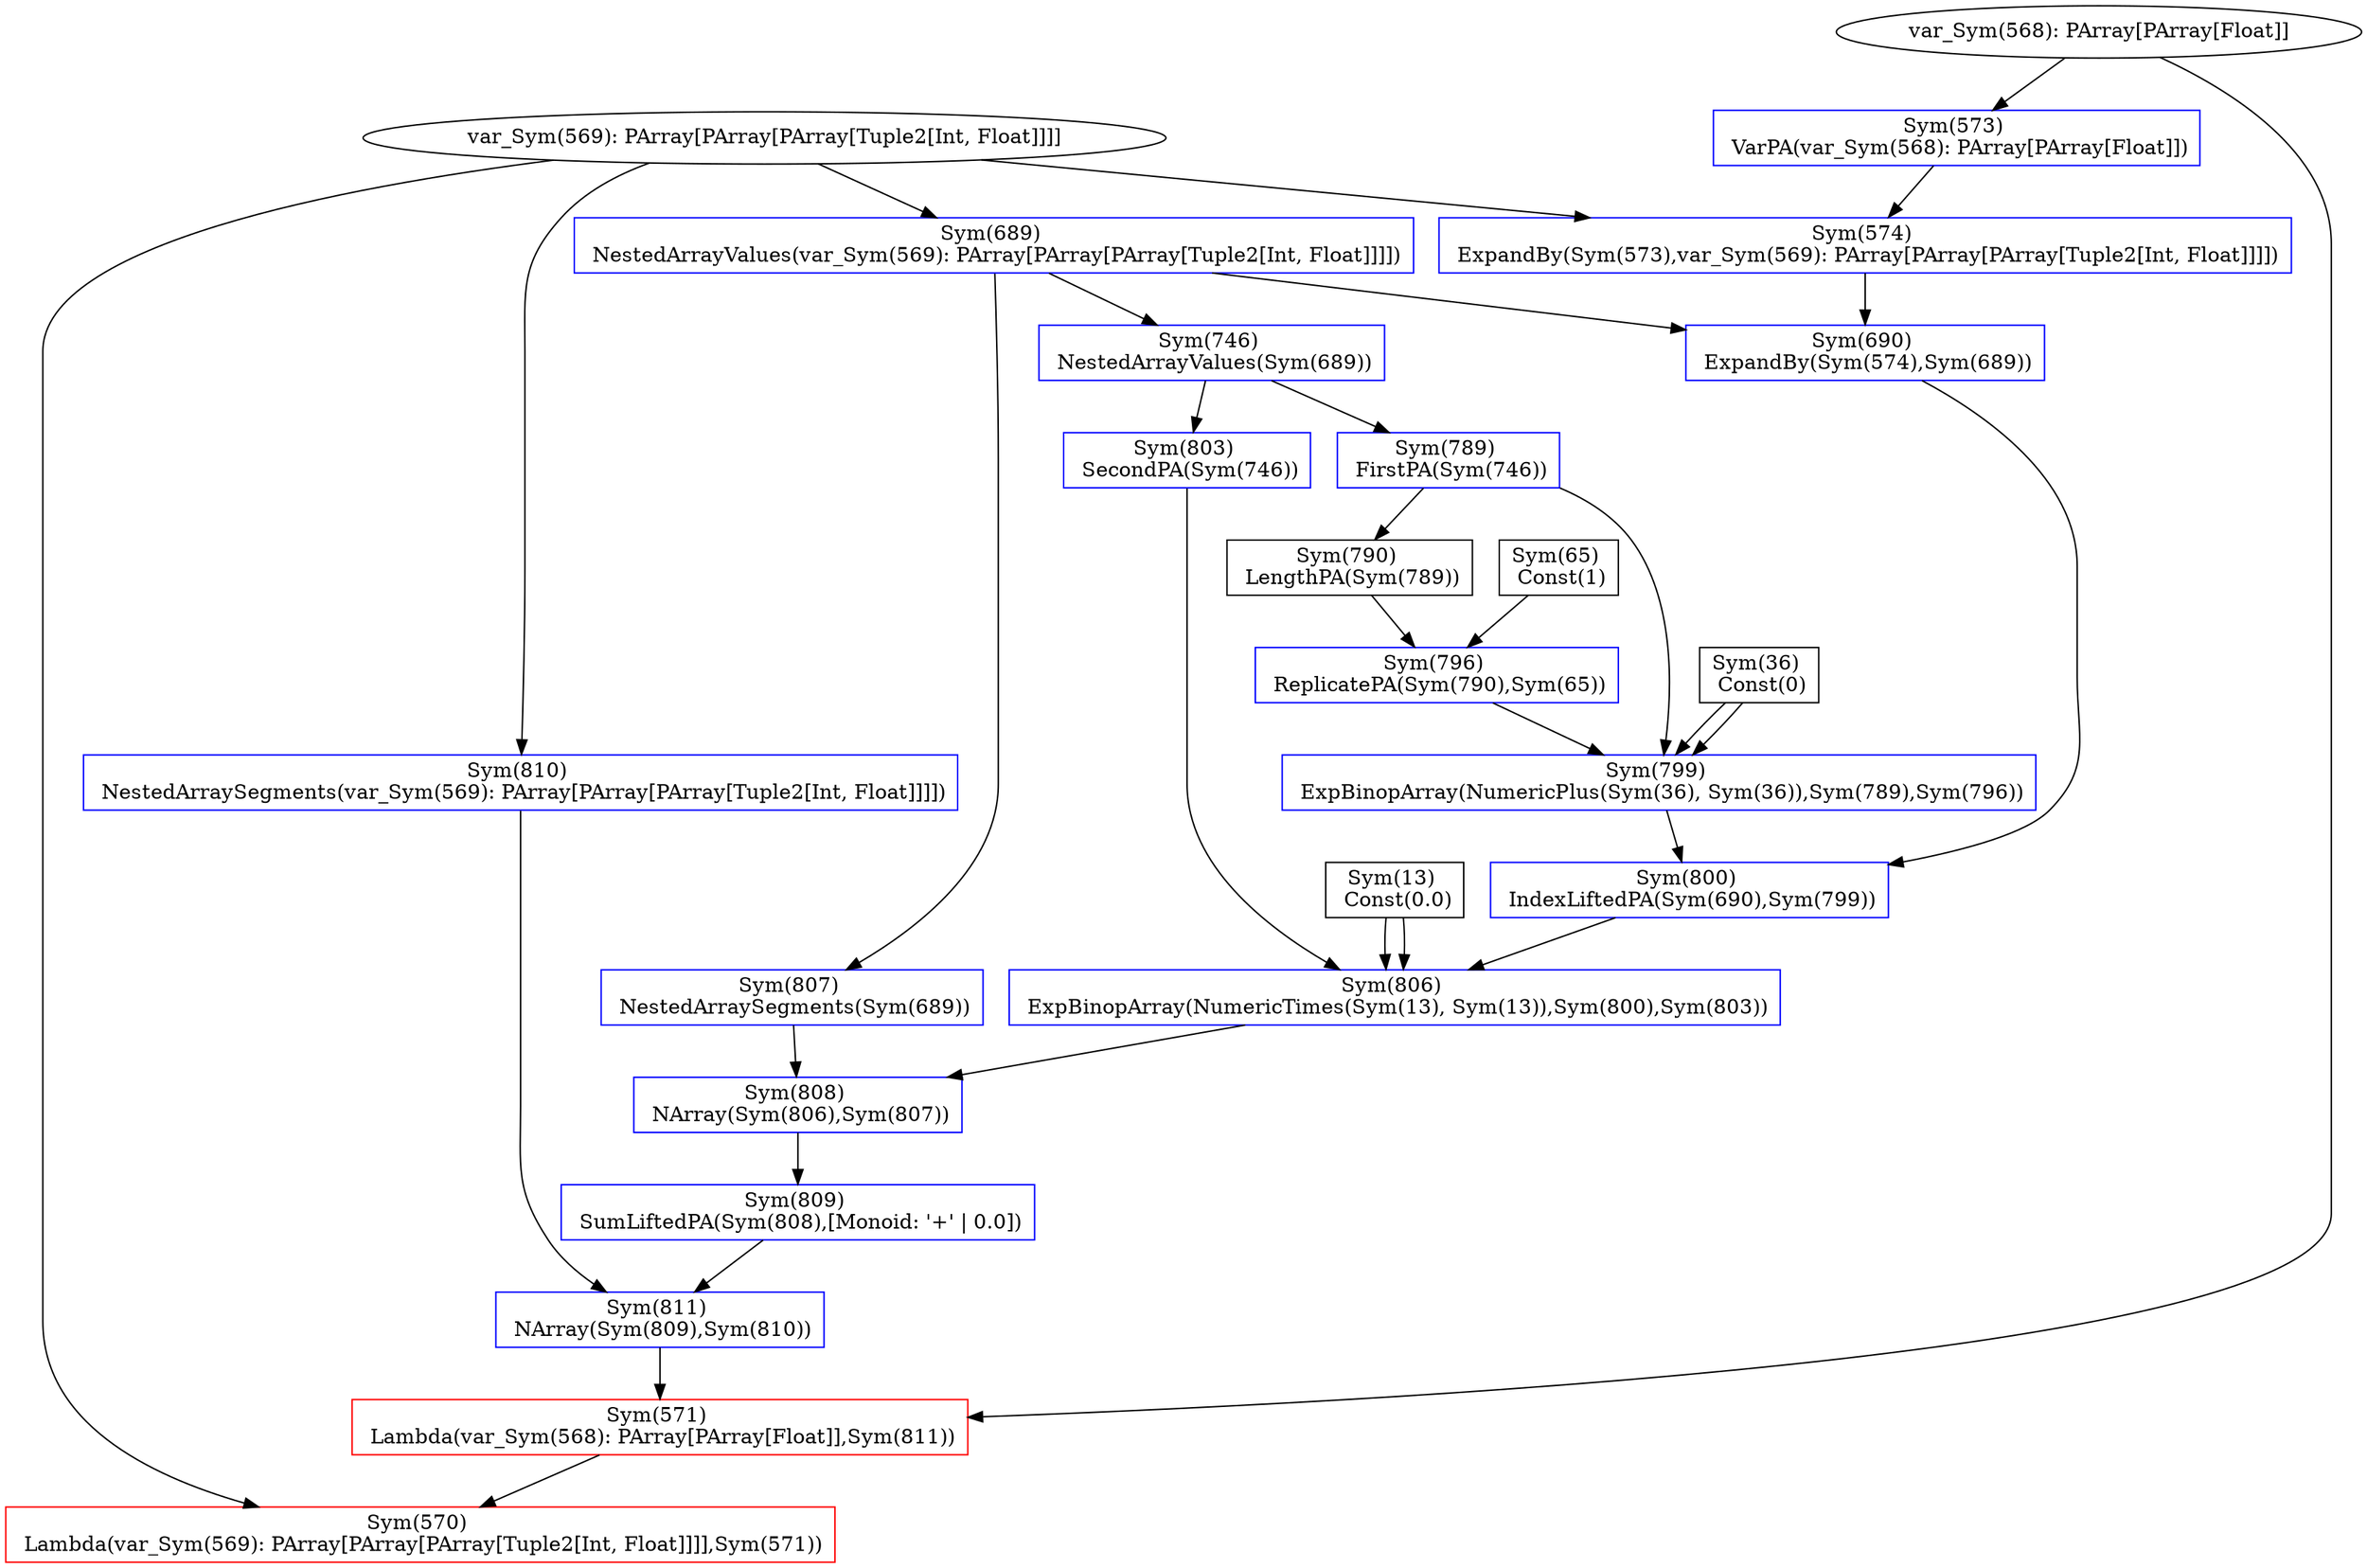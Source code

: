 digraph G {
"Sym(13)" [
label="Sym(13) \n Const(0.0)"
shape=box
]
"Sym(573)" [
label="Sym(573) \n VarPA(var_Sym(568): PArray[PArray[Float]])"
shape=box
color=blue
]
"var_Sym(568): PArray[PArray[Float]]" -> "Sym(573)"
"Sym(574)" [
label="Sym(574) \n ExpandBy(Sym(573),var_Sym(569): PArray[PArray[PArray[Tuple2[Int, Float]]]])"
shape=box
color=blue
]
"Sym(573)" -> "Sym(574)"
"var_Sym(569): PArray[PArray[PArray[Tuple2[Int, Float]]]]" -> "Sym(574)"
"Sym(689)" [
label="Sym(689) \n NestedArrayValues(var_Sym(569): PArray[PArray[PArray[Tuple2[Int, Float]]]])"
shape=box
color=blue
]
"var_Sym(569): PArray[PArray[PArray[Tuple2[Int, Float]]]]" -> "Sym(689)"
"Sym(690)" [
label="Sym(690) \n ExpandBy(Sym(574),Sym(689))"
shape=box
color=blue
]
"Sym(574)" -> "Sym(690)"
"Sym(689)" -> "Sym(690)"
"Sym(36)" [
label="Sym(36) \n Const(0)"
shape=box
]
"Sym(746)" [
label="Sym(746) \n NestedArrayValues(Sym(689))"
shape=box
color=blue
]
"Sym(689)" -> "Sym(746)"
"Sym(789)" [
label="Sym(789) \n FirstPA(Sym(746))"
shape=box
color=blue
]
"Sym(746)" -> "Sym(789)"
"Sym(790)" [
label="Sym(790) \n LengthPA(Sym(789))"
shape=box
]
"Sym(789)" -> "Sym(790)"
"Sym(65)" [
label="Sym(65) \n Const(1)"
shape=box
]
"Sym(796)" [
label="Sym(796) \n ReplicatePA(Sym(790),Sym(65))"
shape=box
color=blue
]
"Sym(790)" -> "Sym(796)"
"Sym(65)" -> "Sym(796)"
"Sym(799)" [
label="Sym(799) \n ExpBinopArray(NumericPlus(Sym(36), Sym(36)),Sym(789),Sym(796))"
shape=box
color=blue
]
"Sym(36)" -> "Sym(799)"
"Sym(36)" -> "Sym(799)"
"Sym(789)" -> "Sym(799)"
"Sym(796)" -> "Sym(799)"
"Sym(800)" [
label="Sym(800) \n IndexLiftedPA(Sym(690),Sym(799))"
shape=box
color=blue
]
"Sym(690)" -> "Sym(800)"
"Sym(799)" -> "Sym(800)"
"Sym(803)" [
label="Sym(803) \n SecondPA(Sym(746))"
shape=box
color=blue
]
"Sym(746)" -> "Sym(803)"
"Sym(806)" [
label="Sym(806) \n ExpBinopArray(NumericTimes(Sym(13), Sym(13)),Sym(800),Sym(803))"
shape=box
color=blue
]
"Sym(13)" -> "Sym(806)"
"Sym(13)" -> "Sym(806)"
"Sym(800)" -> "Sym(806)"
"Sym(803)" -> "Sym(806)"
"Sym(807)" [
label="Sym(807) \n NestedArraySegments(Sym(689))"
shape=box
color=blue
]
"Sym(689)" -> "Sym(807)"
"Sym(808)" [
label="Sym(808) \n NArray(Sym(806),Sym(807))"
shape=box
color=blue
]
"Sym(806)" -> "Sym(808)"
"Sym(807)" -> "Sym(808)"
"Sym(809)" [
label="Sym(809) \n SumLiftedPA(Sym(808),[Monoid: '+' | 0.0])"
shape=box
color=blue
]
"Sym(808)" -> "Sym(809)"
"Sym(810)" [
label="Sym(810) \n NestedArraySegments(var_Sym(569): PArray[PArray[PArray[Tuple2[Int, Float]]]])"
shape=box
color=blue
]
"var_Sym(569): PArray[PArray[PArray[Tuple2[Int, Float]]]]" -> "Sym(810)"
"Sym(811)" [
label="Sym(811) \n NArray(Sym(809),Sym(810))"
shape=box
color=blue
]
"Sym(809)" -> "Sym(811)"
"Sym(810)" -> "Sym(811)"
"Sym(571)" [
label="Sym(571) \n Lambda(var_Sym(568): PArray[PArray[Float]],Sym(811))"
shape=box
color=red
]
"var_Sym(568): PArray[PArray[Float]]" -> "Sym(571)"
"Sym(811)" -> "Sym(571)"
"Sym(570)" [
label="Sym(570) \n Lambda(var_Sym(569): PArray[PArray[PArray[Tuple2[Int, Float]]]],Sym(571))"
shape=box
color=red
]
"var_Sym(569): PArray[PArray[PArray[Tuple2[Int, Float]]]]" -> "Sym(570)"
"Sym(571)" -> "Sym(570)"
}
